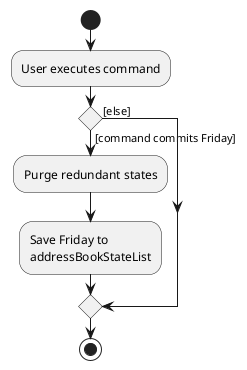 @startuml
start
:User executes command;

'Since the beta syntax does not support placing the condition outside the
'diamond we place it as the true branch instead.

if () then ([command commits Friday])
    :Purge redundant states;
    :Save Friday to
    addressBookStateList;
else ([else])
endif
stop
@enduml
